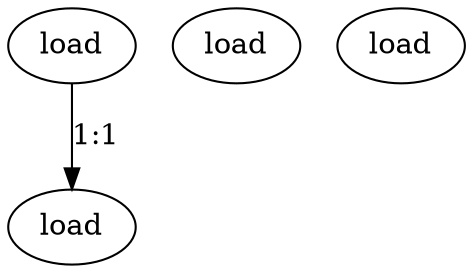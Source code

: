 digraph {
  0 [label = "load"];
  1 [label = "load"];
  2 [label = "load"];
  3 [label = "load"];

  1->0 [label="1:1"];
}


